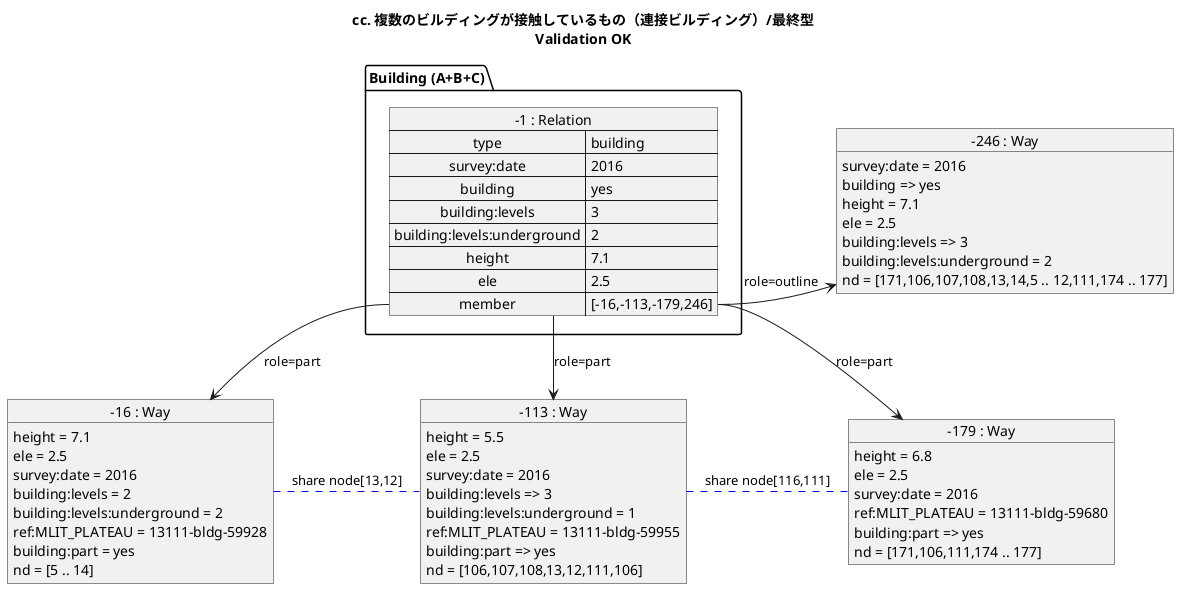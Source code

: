 ﻿@startuml
title cc. 複数のビルディングが接触しているもの（連接ビルディング）/最終型\nValidation OK

object "-16 : Way" as Way_16 {
  height = 7.1
  ele = 2.5
  survey:date = 2016
  building:levels = 2
  building:levels:underground = 2
  ref:MLIT_PLATEAU = 13111-bldg-59928
  building:part = yes
  nd = [5 .. 14]
}
object "-246 : Way" as Way_246 {
  survey:date = 2016
  building => yes
  height = 7.1
  ele = 2.5
  building:levels => 3
  building:levels:underground = 2
  nd = [171,106,107,108,13,14,5 .. 12,111,174 .. 177]
}
object "-113 : Way" as Way_113 {
  height = 5.5
  ele = 2.5
  survey:date = 2016
  building:levels => 3
  building:levels:underground = 1
  ref:MLIT_PLATEAU = 13111-bldg-59955
  building:part => yes
  nd = [106,107,108,13,12,111,106]
}
object "-179 : Way" as Way_179 {
  height = 6.8
  ele = 2.5
  survey:date = 2016
  ref:MLIT_PLATEAU = 13111-bldg-59680
  building:part => yes
  nd = [171,106,111,174 .. 177]
}
Way_16 .[#blue] Way_113 : share node[13,12]
Way_113 .[#blue] Way_179 : share node[116,111]

package "Building (A+B+C)" {
  map "-1 : Relation" as Relation_1 {
    type => building
    survey:date => 2016
    building => yes
    building:levels => 3
    building:levels:underground => 2
    height => 7.1
    ele => 2.5
    member => [-16,-113,-179,246]
  }
  Relation_1::member --> Way_16	: role=part
  Relation_1::member --> Way_113	: role=part
  Relation_1::member --> Way_179	: role=part
  Relation_1::member -> Way_246	: role=outline
}
@enduml
